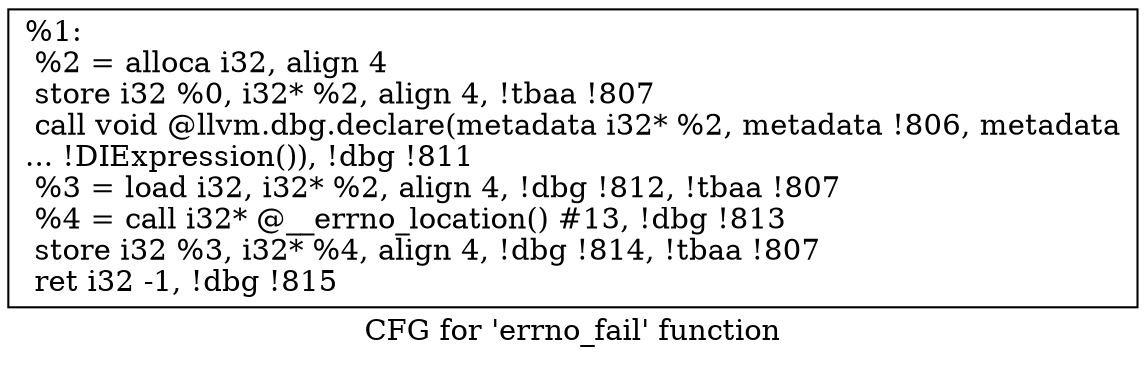 digraph "CFG for 'errno_fail' function" {
	label="CFG for 'errno_fail' function";

	Node0x14718f0 [shape=record,label="{%1:\l  %2 = alloca i32, align 4\l  store i32 %0, i32* %2, align 4, !tbaa !807\l  call void @llvm.dbg.declare(metadata i32* %2, metadata !806, metadata\l... !DIExpression()), !dbg !811\l  %3 = load i32, i32* %2, align 4, !dbg !812, !tbaa !807\l  %4 = call i32* @__errno_location() #13, !dbg !813\l  store i32 %3, i32* %4, align 4, !dbg !814, !tbaa !807\l  ret i32 -1, !dbg !815\l}"];
}
